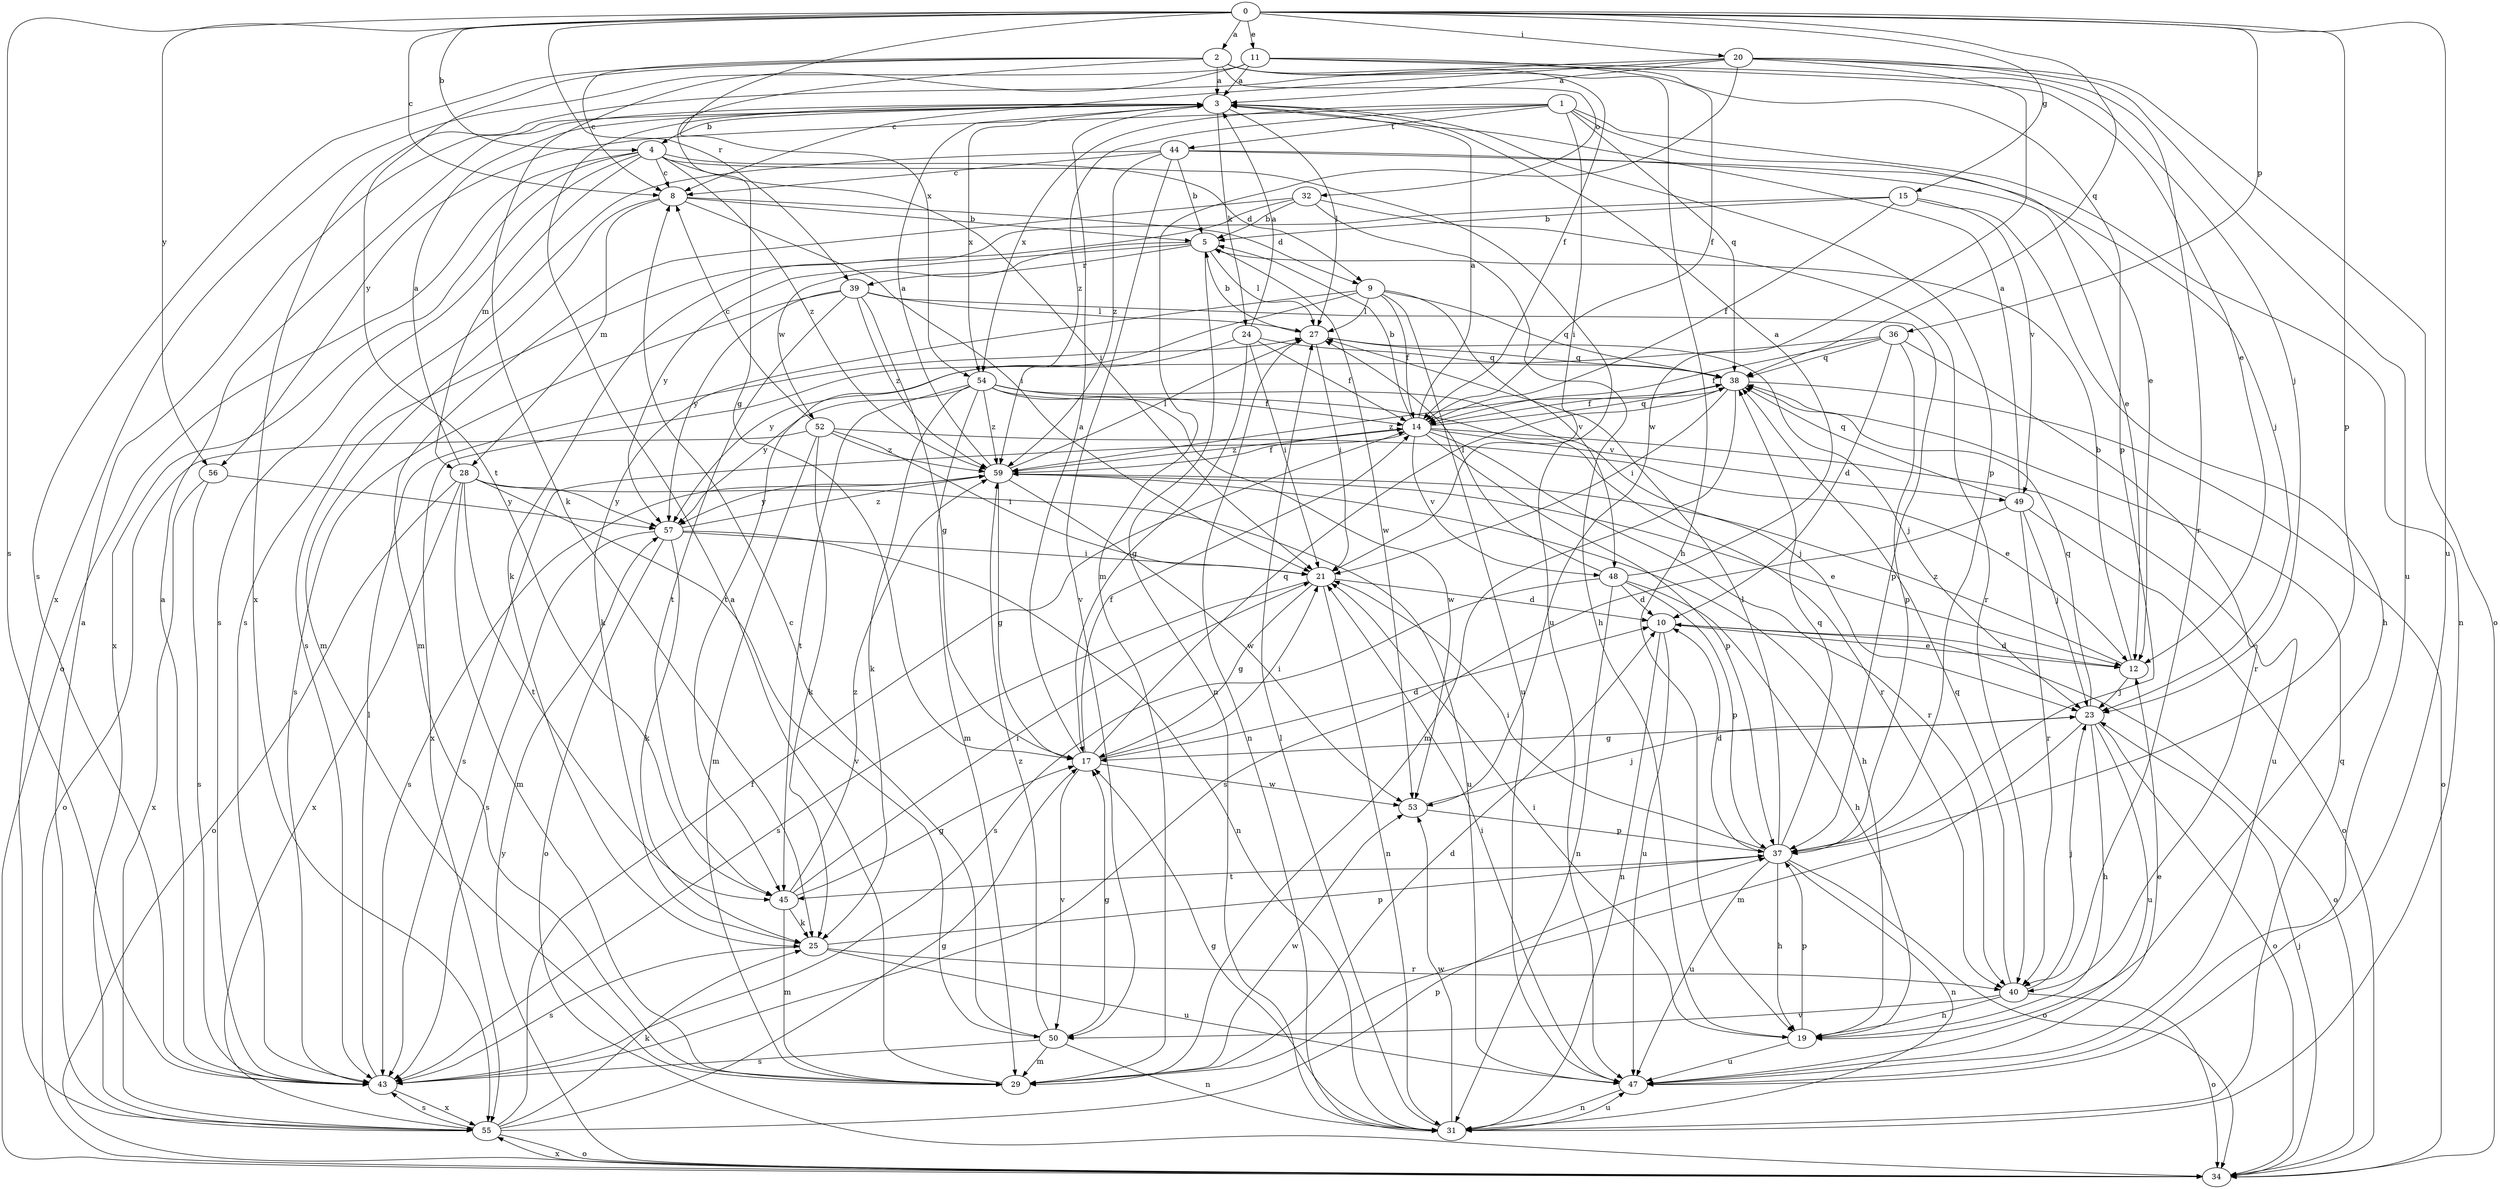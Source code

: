 strict digraph  {
0;
1;
2;
3;
4;
5;
8;
9;
10;
11;
12;
14;
15;
17;
19;
20;
21;
23;
24;
25;
27;
28;
29;
31;
32;
34;
36;
37;
38;
39;
40;
43;
44;
45;
47;
48;
49;
50;
52;
53;
54;
55;
56;
57;
59;
0 -> 2  [label=a];
0 -> 4  [label=b];
0 -> 8  [label=c];
0 -> 11  [label=e];
0 -> 15  [label=g];
0 -> 20  [label=i];
0 -> 36  [label=p];
0 -> 37  [label=p];
0 -> 38  [label=q];
0 -> 39  [label=r];
0 -> 43  [label=s];
0 -> 47  [label=u];
0 -> 54  [label=x];
0 -> 56  [label=y];
1 -> 12  [label=e];
1 -> 21  [label=i];
1 -> 31  [label=n];
1 -> 38  [label=q];
1 -> 44  [label=t];
1 -> 54  [label=x];
1 -> 56  [label=y];
1 -> 59  [label=z];
2 -> 3  [label=a];
2 -> 8  [label=c];
2 -> 14  [label=f];
2 -> 17  [label=g];
2 -> 19  [label=h];
2 -> 32  [label=o];
2 -> 37  [label=p];
2 -> 43  [label=s];
2 -> 45  [label=t];
3 -> 4  [label=b];
3 -> 24  [label=k];
3 -> 27  [label=l];
3 -> 37  [label=p];
3 -> 54  [label=x];
4 -> 8  [label=c];
4 -> 9  [label=d];
4 -> 21  [label=i];
4 -> 28  [label=m];
4 -> 34  [label=o];
4 -> 43  [label=s];
4 -> 47  [label=u];
4 -> 55  [label=x];
4 -> 59  [label=z];
5 -> 27  [label=l];
5 -> 31  [label=n];
5 -> 39  [label=r];
5 -> 52  [label=w];
5 -> 53  [label=w];
5 -> 57  [label=y];
8 -> 5  [label=b];
8 -> 9  [label=d];
8 -> 21  [label=i];
8 -> 28  [label=m];
8 -> 29  [label=m];
9 -> 14  [label=f];
9 -> 25  [label=k];
9 -> 27  [label=l];
9 -> 38  [label=q];
9 -> 45  [label=t];
9 -> 47  [label=u];
9 -> 48  [label=v];
10 -> 12  [label=e];
10 -> 31  [label=n];
10 -> 34  [label=o];
10 -> 47  [label=u];
11 -> 3  [label=a];
11 -> 12  [label=e];
11 -> 14  [label=f];
11 -> 23  [label=j];
11 -> 25  [label=k];
11 -> 55  [label=x];
12 -> 5  [label=b];
12 -> 10  [label=d];
12 -> 23  [label=j];
12 -> 59  [label=z];
14 -> 3  [label=a];
14 -> 5  [label=b];
14 -> 37  [label=p];
14 -> 38  [label=q];
14 -> 40  [label=r];
14 -> 43  [label=s];
14 -> 47  [label=u];
14 -> 48  [label=v];
14 -> 49  [label=v];
14 -> 59  [label=z];
15 -> 5  [label=b];
15 -> 14  [label=f];
15 -> 19  [label=h];
15 -> 43  [label=s];
15 -> 49  [label=v];
17 -> 3  [label=a];
17 -> 10  [label=d];
17 -> 14  [label=f];
17 -> 21  [label=i];
17 -> 38  [label=q];
17 -> 50  [label=v];
17 -> 53  [label=w];
19 -> 21  [label=i];
19 -> 37  [label=p];
19 -> 47  [label=u];
20 -> 3  [label=a];
20 -> 8  [label=c];
20 -> 29  [label=m];
20 -> 34  [label=o];
20 -> 40  [label=r];
20 -> 47  [label=u];
20 -> 53  [label=w];
20 -> 55  [label=x];
21 -> 10  [label=d];
21 -> 17  [label=g];
21 -> 31  [label=n];
21 -> 43  [label=s];
23 -> 17  [label=g];
23 -> 19  [label=h];
23 -> 29  [label=m];
23 -> 34  [label=o];
23 -> 38  [label=q];
23 -> 47  [label=u];
24 -> 3  [label=a];
24 -> 14  [label=f];
24 -> 17  [label=g];
24 -> 21  [label=i];
24 -> 38  [label=q];
24 -> 57  [label=y];
25 -> 37  [label=p];
25 -> 40  [label=r];
25 -> 43  [label=s];
25 -> 47  [label=u];
27 -> 5  [label=b];
27 -> 21  [label=i];
27 -> 23  [label=j];
27 -> 31  [label=n];
27 -> 38  [label=q];
28 -> 3  [label=a];
28 -> 29  [label=m];
28 -> 34  [label=o];
28 -> 45  [label=t];
28 -> 47  [label=u];
28 -> 50  [label=v];
28 -> 55  [label=x];
28 -> 57  [label=y];
29 -> 3  [label=a];
29 -> 10  [label=d];
29 -> 53  [label=w];
31 -> 17  [label=g];
31 -> 27  [label=l];
31 -> 38  [label=q];
31 -> 47  [label=u];
31 -> 53  [label=w];
32 -> 5  [label=b];
32 -> 19  [label=h];
32 -> 25  [label=k];
32 -> 29  [label=m];
32 -> 40  [label=r];
34 -> 23  [label=j];
34 -> 55  [label=x];
34 -> 57  [label=y];
36 -> 10  [label=d];
36 -> 14  [label=f];
36 -> 37  [label=p];
36 -> 38  [label=q];
36 -> 40  [label=r];
36 -> 55  [label=x];
37 -> 10  [label=d];
37 -> 19  [label=h];
37 -> 21  [label=i];
37 -> 27  [label=l];
37 -> 31  [label=n];
37 -> 34  [label=o];
37 -> 38  [label=q];
37 -> 45  [label=t];
37 -> 47  [label=u];
38 -> 14  [label=f];
38 -> 21  [label=i];
38 -> 29  [label=m];
38 -> 34  [label=o];
38 -> 59  [label=z];
39 -> 17  [label=g];
39 -> 27  [label=l];
39 -> 37  [label=p];
39 -> 43  [label=s];
39 -> 45  [label=t];
39 -> 57  [label=y];
39 -> 59  [label=z];
40 -> 19  [label=h];
40 -> 23  [label=j];
40 -> 34  [label=o];
40 -> 38  [label=q];
40 -> 50  [label=v];
43 -> 3  [label=a];
43 -> 27  [label=l];
43 -> 55  [label=x];
44 -> 5  [label=b];
44 -> 8  [label=c];
44 -> 12  [label=e];
44 -> 23  [label=j];
44 -> 43  [label=s];
44 -> 50  [label=v];
44 -> 59  [label=z];
45 -> 17  [label=g];
45 -> 21  [label=i];
45 -> 25  [label=k];
45 -> 29  [label=m];
45 -> 59  [label=z];
47 -> 12  [label=e];
47 -> 21  [label=i];
47 -> 31  [label=n];
48 -> 3  [label=a];
48 -> 10  [label=d];
48 -> 19  [label=h];
48 -> 27  [label=l];
48 -> 31  [label=n];
48 -> 37  [label=p];
48 -> 43  [label=s];
49 -> 3  [label=a];
49 -> 23  [label=j];
49 -> 34  [label=o];
49 -> 38  [label=q];
49 -> 40  [label=r];
49 -> 43  [label=s];
50 -> 8  [label=c];
50 -> 17  [label=g];
50 -> 29  [label=m];
50 -> 31  [label=n];
50 -> 43  [label=s];
50 -> 59  [label=z];
52 -> 8  [label=c];
52 -> 12  [label=e];
52 -> 21  [label=i];
52 -> 25  [label=k];
52 -> 29  [label=m];
52 -> 34  [label=o];
52 -> 59  [label=z];
53 -> 23  [label=j];
53 -> 37  [label=p];
54 -> 14  [label=f];
54 -> 23  [label=j];
54 -> 25  [label=k];
54 -> 29  [label=m];
54 -> 40  [label=r];
54 -> 45  [label=t];
54 -> 53  [label=w];
54 -> 57  [label=y];
54 -> 59  [label=z];
55 -> 3  [label=a];
55 -> 14  [label=f];
55 -> 17  [label=g];
55 -> 25  [label=k];
55 -> 34  [label=o];
55 -> 37  [label=p];
55 -> 43  [label=s];
56 -> 43  [label=s];
56 -> 55  [label=x];
56 -> 57  [label=y];
57 -> 21  [label=i];
57 -> 25  [label=k];
57 -> 31  [label=n];
57 -> 34  [label=o];
57 -> 43  [label=s];
57 -> 59  [label=z];
59 -> 3  [label=a];
59 -> 12  [label=e];
59 -> 14  [label=f];
59 -> 17  [label=g];
59 -> 19  [label=h];
59 -> 27  [label=l];
59 -> 43  [label=s];
59 -> 53  [label=w];
59 -> 57  [label=y];
}
